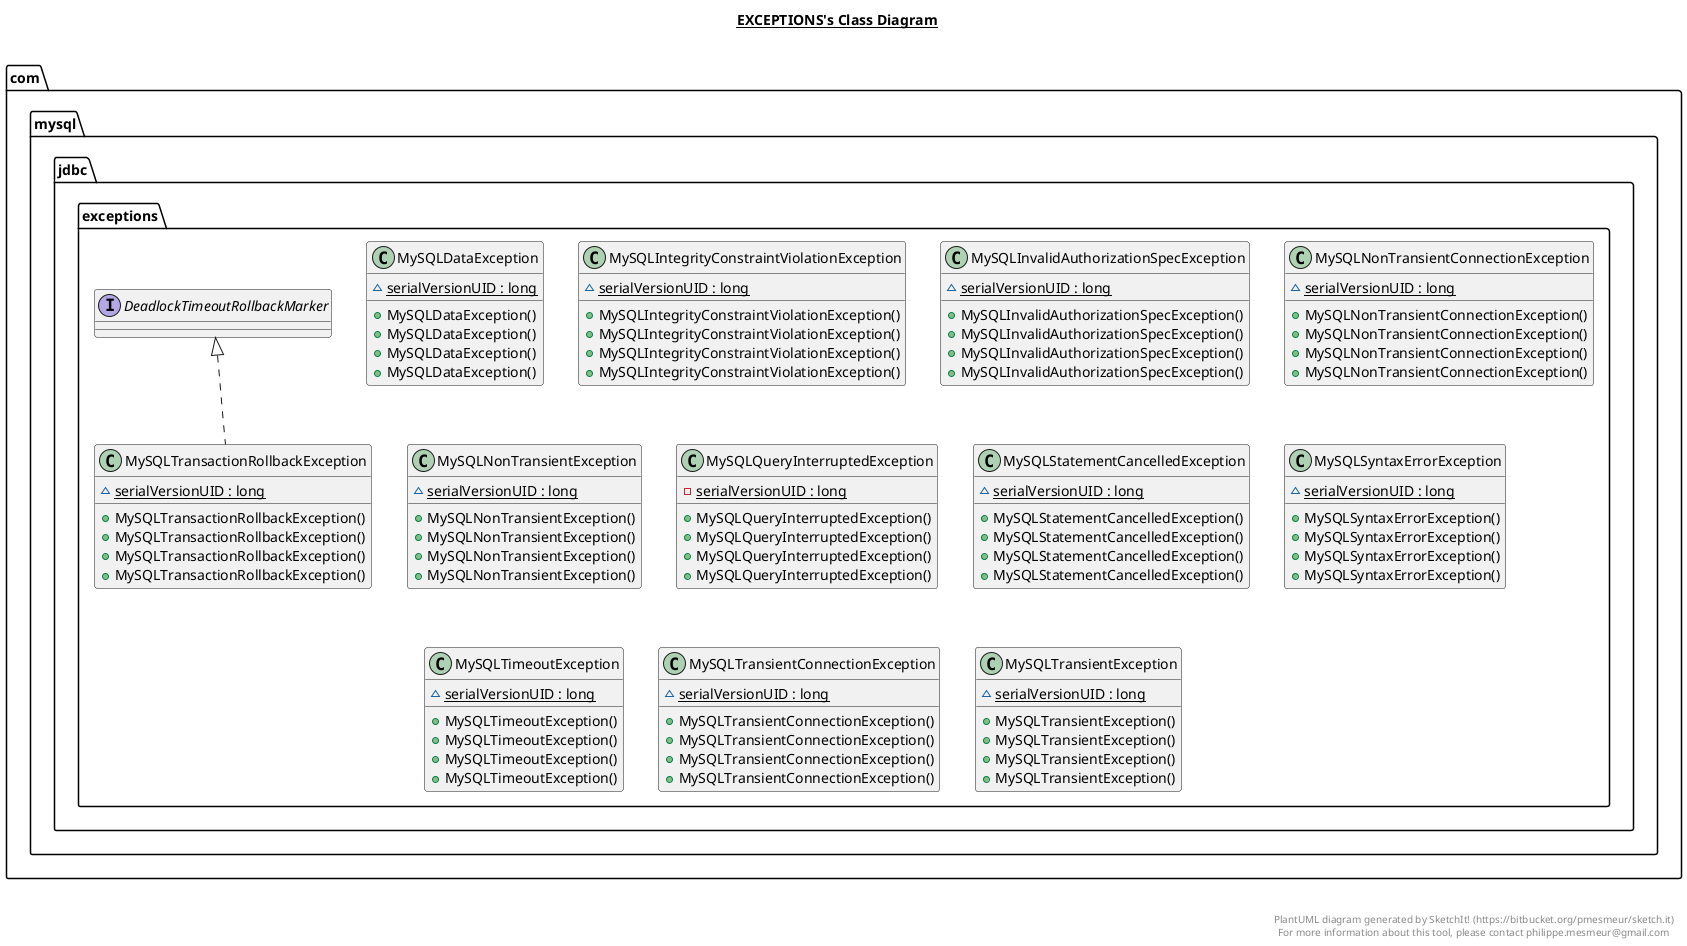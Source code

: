 @startuml

title __EXCEPTIONS's Class Diagram__\n

  namespace com.mysql.jdbc {
    namespace exceptions {
      interface com.mysql.jdbc.exceptions.DeadlockTimeoutRollbackMarker {
      }
    }
  }
  

  namespace com.mysql.jdbc {
    namespace exceptions {
      class com.mysql.jdbc.exceptions.MySQLDataException {
          {static} ~ serialVersionUID : long
          + MySQLDataException()
          + MySQLDataException()
          + MySQLDataException()
          + MySQLDataException()
      }
    }
  }
  

  namespace com.mysql.jdbc {
    namespace exceptions {
      class com.mysql.jdbc.exceptions.MySQLIntegrityConstraintViolationException {
          {static} ~ serialVersionUID : long
          + MySQLIntegrityConstraintViolationException()
          + MySQLIntegrityConstraintViolationException()
          + MySQLIntegrityConstraintViolationException()
          + MySQLIntegrityConstraintViolationException()
      }
    }
  }
  

  namespace com.mysql.jdbc {
    namespace exceptions {
      class com.mysql.jdbc.exceptions.MySQLInvalidAuthorizationSpecException {
          {static} ~ serialVersionUID : long
          + MySQLInvalidAuthorizationSpecException()
          + MySQLInvalidAuthorizationSpecException()
          + MySQLInvalidAuthorizationSpecException()
          + MySQLInvalidAuthorizationSpecException()
      }
    }
  }
  

  namespace com.mysql.jdbc {
    namespace exceptions {
      class com.mysql.jdbc.exceptions.MySQLNonTransientConnectionException {
          {static} ~ serialVersionUID : long
          + MySQLNonTransientConnectionException()
          + MySQLNonTransientConnectionException()
          + MySQLNonTransientConnectionException()
          + MySQLNonTransientConnectionException()
      }
    }
  }
  

  namespace com.mysql.jdbc {
    namespace exceptions {
      class com.mysql.jdbc.exceptions.MySQLNonTransientException {
          {static} ~ serialVersionUID : long
          + MySQLNonTransientException()
          + MySQLNonTransientException()
          + MySQLNonTransientException()
          + MySQLNonTransientException()
      }
    }
  }
  

  namespace com.mysql.jdbc {
    namespace exceptions {
      class com.mysql.jdbc.exceptions.MySQLQueryInterruptedException {
          {static} - serialVersionUID : long
          + MySQLQueryInterruptedException()
          + MySQLQueryInterruptedException()
          + MySQLQueryInterruptedException()
          + MySQLQueryInterruptedException()
      }
    }
  }
  

  namespace com.mysql.jdbc {
    namespace exceptions {
      class com.mysql.jdbc.exceptions.MySQLStatementCancelledException {
          {static} ~ serialVersionUID : long
          + MySQLStatementCancelledException()
          + MySQLStatementCancelledException()
          + MySQLStatementCancelledException()
          + MySQLStatementCancelledException()
      }
    }
  }
  

  namespace com.mysql.jdbc {
    namespace exceptions {
      class com.mysql.jdbc.exceptions.MySQLSyntaxErrorException {
          {static} ~ serialVersionUID : long
          + MySQLSyntaxErrorException()
          + MySQLSyntaxErrorException()
          + MySQLSyntaxErrorException()
          + MySQLSyntaxErrorException()
      }
    }
  }
  

  namespace com.mysql.jdbc {
    namespace exceptions {
      class com.mysql.jdbc.exceptions.MySQLTimeoutException {
          {static} ~ serialVersionUID : long
          + MySQLTimeoutException()
          + MySQLTimeoutException()
          + MySQLTimeoutException()
          + MySQLTimeoutException()
      }
    }
  }
  

  namespace com.mysql.jdbc {
    namespace exceptions {
      class com.mysql.jdbc.exceptions.MySQLTransactionRollbackException {
          {static} ~ serialVersionUID : long
          + MySQLTransactionRollbackException()
          + MySQLTransactionRollbackException()
          + MySQLTransactionRollbackException()
          + MySQLTransactionRollbackException()
      }
    }
  }
  

  namespace com.mysql.jdbc {
    namespace exceptions {
      class com.mysql.jdbc.exceptions.MySQLTransientConnectionException {
          {static} ~ serialVersionUID : long
          + MySQLTransientConnectionException()
          + MySQLTransientConnectionException()
          + MySQLTransientConnectionException()
          + MySQLTransientConnectionException()
      }
    }
  }
  

  namespace com.mysql.jdbc {
    namespace exceptions {
      class com.mysql.jdbc.exceptions.MySQLTransientException {
          {static} ~ serialVersionUID : long
          + MySQLTransientException()
          + MySQLTransientException()
          + MySQLTransientException()
          + MySQLTransientException()
      }
    }
  }
  

  com.mysql.jdbc.exceptions.MySQLTransactionRollbackException .up.|> DeadlockTimeoutRollbackMarker


right footer


PlantUML diagram generated by SketchIt! (https://bitbucket.org/pmesmeur/sketch.it)
For more information about this tool, please contact philippe.mesmeur@gmail.com
endfooter

@enduml
